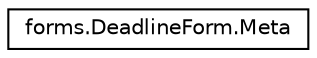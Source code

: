 digraph "Graphical Class Hierarchy"
{
  edge [fontname="Helvetica",fontsize="10",labelfontname="Helvetica",labelfontsize="10"];
  node [fontname="Helvetica",fontsize="10",shape=record];
  rankdir="LR";
  Node1 [label="forms.DeadlineForm.Meta",height=0.2,width=0.4,color="black", fillcolor="white", style="filled",URL="$classforms_1_1_deadline_form_1_1_meta.html"];
}
